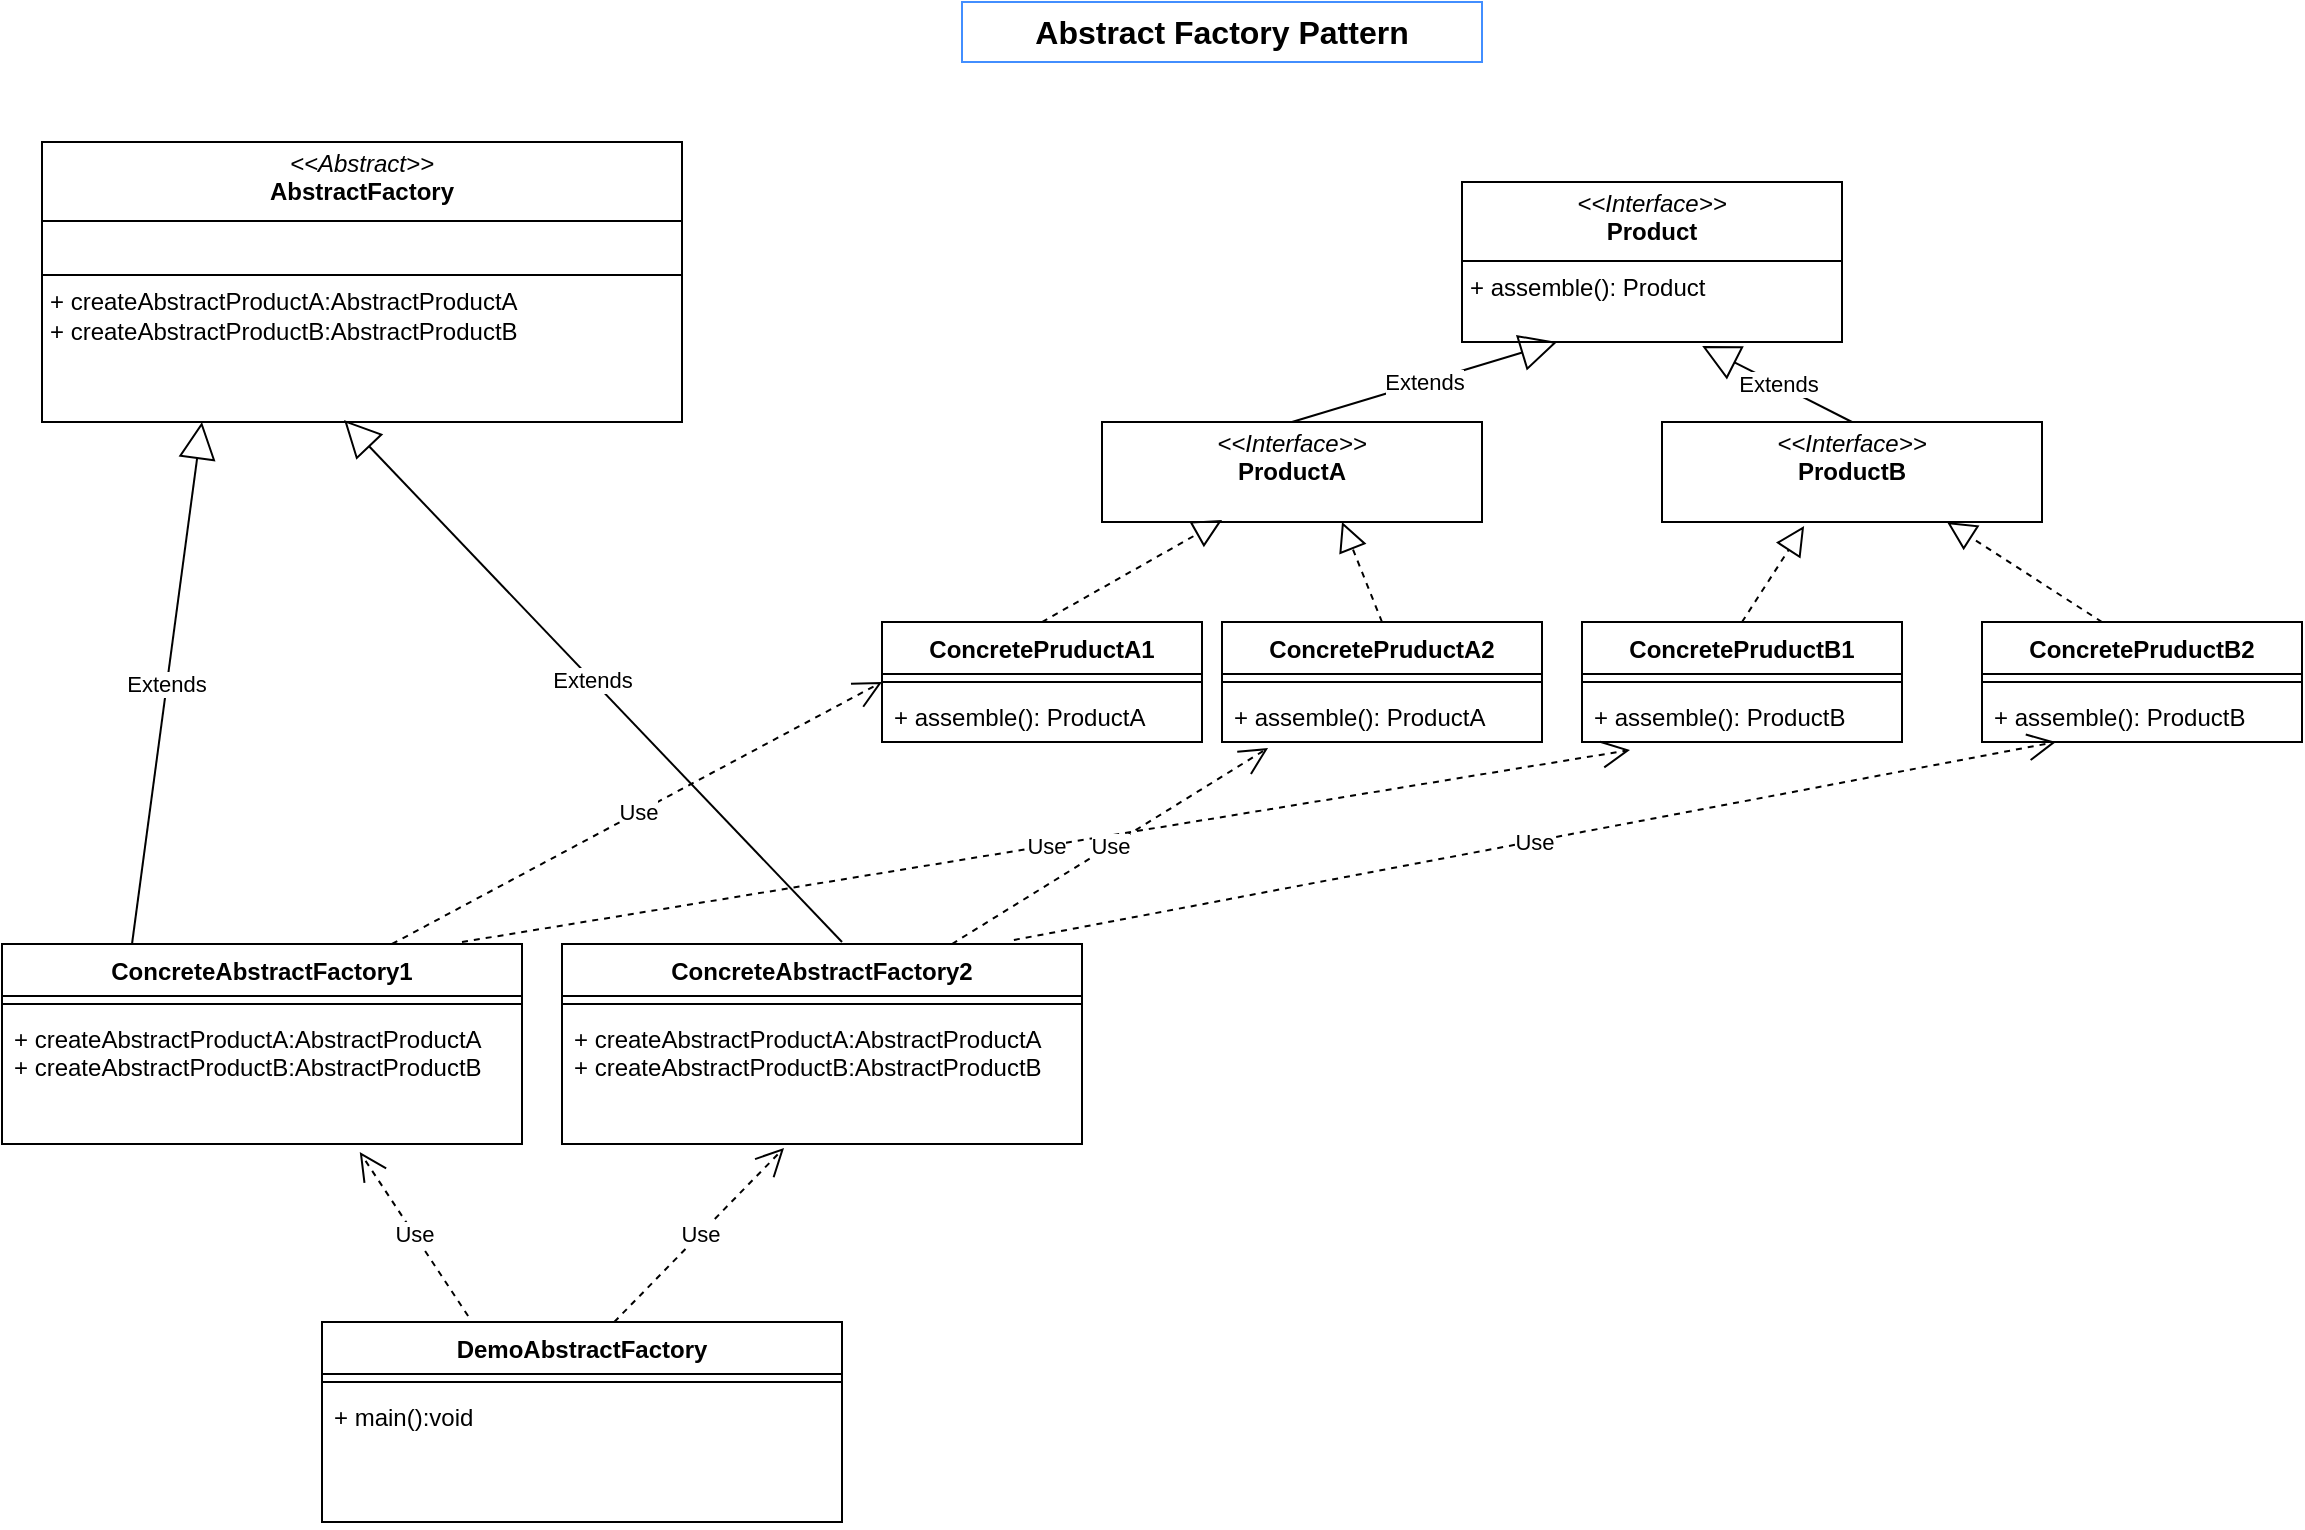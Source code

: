 <mxfile version="24.7.6">
  <diagram name="Page-1" id="1SxRlH_iEc9-w9CNTP08">
    <mxGraphModel dx="1434" dy="738" grid="1" gridSize="10" guides="1" tooltips="1" connect="1" arrows="1" fold="1" page="1" pageScale="1" pageWidth="1169" pageHeight="827" math="0" shadow="0">
      <root>
        <mxCell id="0" />
        <mxCell id="1" parent="0" />
        <mxCell id="ZPUrjxDYV-NaB7OGTdrR-1" value="Abstract Factory Pattern" style="text;html=1;align=center;verticalAlign=middle;whiteSpace=wrap;rounded=0;fontStyle=1;fontSize=16;fillColor=none;strokeColor=#428EFF;" vertex="1" parent="1">
          <mxGeometry x="490" y="10" width="260" height="30" as="geometry" />
        </mxCell>
        <mxCell id="ZPUrjxDYV-NaB7OGTdrR-3" value="&lt;p style=&quot;margin:0px;margin-top:4px;text-align:center;&quot;&gt;&lt;i&gt;&amp;lt;&amp;lt;Abstract&amp;gt;&amp;gt;&lt;/i&gt;&lt;br&gt;&lt;b&gt;AbstractFactory&lt;/b&gt;&lt;/p&gt;&lt;hr size=&quot;1&quot; style=&quot;border-style:solid;&quot;&gt;&lt;p style=&quot;margin:0px;margin-left:4px;&quot;&gt;&lt;br&gt;&lt;/p&gt;&lt;hr size=&quot;1&quot; style=&quot;border-style:solid;&quot;&gt;&lt;p style=&quot;margin:0px;margin-left:4px;&quot;&gt;+ createAbstractProductA:AbstractProductA&lt;br&gt;+ createAbstractProductB:AbstractProductB&lt;br&gt;&lt;/p&gt;" style="verticalAlign=top;align=left;overflow=fill;html=1;whiteSpace=wrap;" vertex="1" parent="1">
          <mxGeometry x="30" y="80" width="320" height="140" as="geometry" />
        </mxCell>
        <mxCell id="ZPUrjxDYV-NaB7OGTdrR-4" value="&lt;p style=&quot;margin:0px;margin-top:4px;text-align:center;&quot;&gt;&lt;i&gt;&amp;lt;&amp;lt;Interface&amp;gt;&amp;gt;&lt;/i&gt;&lt;br&gt;&lt;b&gt;Product&lt;/b&gt;&lt;/p&gt;&lt;hr size=&quot;1&quot; style=&quot;border-style:solid;&quot;&gt;&lt;p style=&quot;margin:0px;margin-left:4px;&quot;&gt;&lt;/p&gt;&lt;p style=&quot;margin:0px;margin-left:4px;&quot;&gt;+ assemble(): Product&lt;br&gt;&lt;br&gt;&lt;/p&gt;" style="verticalAlign=top;align=left;overflow=fill;html=1;whiteSpace=wrap;" vertex="1" parent="1">
          <mxGeometry x="740" y="100" width="190" height="80" as="geometry" />
        </mxCell>
        <mxCell id="ZPUrjxDYV-NaB7OGTdrR-5" value="&lt;p style=&quot;margin:0px;margin-top:4px;text-align:center;&quot;&gt;&lt;i&gt;&amp;lt;&amp;lt;Interface&amp;gt;&amp;gt;&lt;/i&gt;&lt;br&gt;&lt;b&gt;ProductA&lt;/b&gt;&lt;/p&gt;" style="verticalAlign=top;align=left;overflow=fill;html=1;whiteSpace=wrap;" vertex="1" parent="1">
          <mxGeometry x="560" y="220" width="190" height="50" as="geometry" />
        </mxCell>
        <mxCell id="ZPUrjxDYV-NaB7OGTdrR-6" value="&lt;p style=&quot;margin:0px;margin-top:4px;text-align:center;&quot;&gt;&lt;i&gt;&amp;lt;&amp;lt;Interface&amp;gt;&amp;gt;&lt;/i&gt;&lt;br&gt;&lt;b&gt;ProductB&lt;/b&gt;&lt;/p&gt;" style="verticalAlign=top;align=left;overflow=fill;html=1;whiteSpace=wrap;" vertex="1" parent="1">
          <mxGeometry x="840" y="220" width="190" height="50" as="geometry" />
        </mxCell>
        <mxCell id="ZPUrjxDYV-NaB7OGTdrR-7" value="Extends" style="endArrow=block;endSize=16;endFill=0;html=1;rounded=0;exitX=0.5;exitY=0;exitDx=0;exitDy=0;entryX=0.25;entryY=1;entryDx=0;entryDy=0;" edge="1" parent="1" source="ZPUrjxDYV-NaB7OGTdrR-5" target="ZPUrjxDYV-NaB7OGTdrR-4">
          <mxGeometry width="160" relative="1" as="geometry">
            <mxPoint x="460" y="290" as="sourcePoint" />
            <mxPoint x="620" y="290" as="targetPoint" />
          </mxGeometry>
        </mxCell>
        <mxCell id="ZPUrjxDYV-NaB7OGTdrR-8" value="Extends" style="endArrow=block;endSize=16;endFill=0;html=1;rounded=0;exitX=0.5;exitY=0;exitDx=0;exitDy=0;entryX=0.632;entryY=1.025;entryDx=0;entryDy=0;entryPerimeter=0;" edge="1" parent="1" source="ZPUrjxDYV-NaB7OGTdrR-6" target="ZPUrjxDYV-NaB7OGTdrR-4">
          <mxGeometry width="160" relative="1" as="geometry">
            <mxPoint x="685" y="230" as="sourcePoint" />
            <mxPoint x="798" y="190" as="targetPoint" />
          </mxGeometry>
        </mxCell>
        <mxCell id="ZPUrjxDYV-NaB7OGTdrR-9" value="ConcretePruductA1" style="swimlane;fontStyle=1;align=center;verticalAlign=top;childLayout=stackLayout;horizontal=1;startSize=26;horizontalStack=0;resizeParent=1;resizeParentMax=0;resizeLast=0;collapsible=1;marginBottom=0;whiteSpace=wrap;html=1;" vertex="1" parent="1">
          <mxGeometry x="450" y="320" width="160" height="60" as="geometry" />
        </mxCell>
        <mxCell id="ZPUrjxDYV-NaB7OGTdrR-11" value="" style="line;strokeWidth=1;fillColor=none;align=left;verticalAlign=middle;spacingTop=-1;spacingLeft=3;spacingRight=3;rotatable=0;labelPosition=right;points=[];portConstraint=eastwest;strokeColor=inherit;" vertex="1" parent="ZPUrjxDYV-NaB7OGTdrR-9">
          <mxGeometry y="26" width="160" height="8" as="geometry" />
        </mxCell>
        <mxCell id="ZPUrjxDYV-NaB7OGTdrR-12" value="+ assemble(): ProductA" style="text;strokeColor=none;fillColor=none;align=left;verticalAlign=top;spacingLeft=4;spacingRight=4;overflow=hidden;rotatable=0;points=[[0,0.5],[1,0.5]];portConstraint=eastwest;whiteSpace=wrap;html=1;" vertex="1" parent="ZPUrjxDYV-NaB7OGTdrR-9">
          <mxGeometry y="34" width="160" height="26" as="geometry" />
        </mxCell>
        <mxCell id="ZPUrjxDYV-NaB7OGTdrR-13" value="ConcretePruductA2" style="swimlane;fontStyle=1;align=center;verticalAlign=top;childLayout=stackLayout;horizontal=1;startSize=26;horizontalStack=0;resizeParent=1;resizeParentMax=0;resizeLast=0;collapsible=1;marginBottom=0;whiteSpace=wrap;html=1;" vertex="1" parent="1">
          <mxGeometry x="620" y="320" width="160" height="60" as="geometry" />
        </mxCell>
        <mxCell id="ZPUrjxDYV-NaB7OGTdrR-14" value="" style="line;strokeWidth=1;fillColor=none;align=left;verticalAlign=middle;spacingTop=-1;spacingLeft=3;spacingRight=3;rotatable=0;labelPosition=right;points=[];portConstraint=eastwest;strokeColor=inherit;" vertex="1" parent="ZPUrjxDYV-NaB7OGTdrR-13">
          <mxGeometry y="26" width="160" height="8" as="geometry" />
        </mxCell>
        <mxCell id="ZPUrjxDYV-NaB7OGTdrR-15" value="+ assemble(): ProductA" style="text;strokeColor=none;fillColor=none;align=left;verticalAlign=top;spacingLeft=4;spacingRight=4;overflow=hidden;rotatable=0;points=[[0,0.5],[1,0.5]];portConstraint=eastwest;whiteSpace=wrap;html=1;" vertex="1" parent="ZPUrjxDYV-NaB7OGTdrR-13">
          <mxGeometry y="34" width="160" height="26" as="geometry" />
        </mxCell>
        <mxCell id="ZPUrjxDYV-NaB7OGTdrR-16" value="" style="endArrow=block;dashed=1;endFill=0;endSize=12;html=1;rounded=0;exitX=0.5;exitY=0;exitDx=0;exitDy=0;entryX=0.316;entryY=0.98;entryDx=0;entryDy=0;entryPerimeter=0;" edge="1" parent="1" source="ZPUrjxDYV-NaB7OGTdrR-9" target="ZPUrjxDYV-NaB7OGTdrR-5">
          <mxGeometry width="160" relative="1" as="geometry">
            <mxPoint x="460" y="280" as="sourcePoint" />
            <mxPoint x="620" y="280" as="targetPoint" />
          </mxGeometry>
        </mxCell>
        <mxCell id="ZPUrjxDYV-NaB7OGTdrR-17" value="" style="endArrow=block;dashed=1;endFill=0;endSize=12;html=1;rounded=0;exitX=0.5;exitY=0;exitDx=0;exitDy=0;entryX=0.316;entryY=0.98;entryDx=0;entryDy=0;entryPerimeter=0;" edge="1" parent="1" source="ZPUrjxDYV-NaB7OGTdrR-13">
          <mxGeometry width="160" relative="1" as="geometry">
            <mxPoint x="780" y="311" as="sourcePoint" />
            <mxPoint x="680" y="270" as="targetPoint" />
          </mxGeometry>
        </mxCell>
        <mxCell id="ZPUrjxDYV-NaB7OGTdrR-18" value="ConcretePruductB1" style="swimlane;fontStyle=1;align=center;verticalAlign=top;childLayout=stackLayout;horizontal=1;startSize=26;horizontalStack=0;resizeParent=1;resizeParentMax=0;resizeLast=0;collapsible=1;marginBottom=0;whiteSpace=wrap;html=1;" vertex="1" parent="1">
          <mxGeometry x="800" y="320" width="160" height="60" as="geometry" />
        </mxCell>
        <mxCell id="ZPUrjxDYV-NaB7OGTdrR-19" value="" style="line;strokeWidth=1;fillColor=none;align=left;verticalAlign=middle;spacingTop=-1;spacingLeft=3;spacingRight=3;rotatable=0;labelPosition=right;points=[];portConstraint=eastwest;strokeColor=inherit;" vertex="1" parent="ZPUrjxDYV-NaB7OGTdrR-18">
          <mxGeometry y="26" width="160" height="8" as="geometry" />
        </mxCell>
        <mxCell id="ZPUrjxDYV-NaB7OGTdrR-20" value="+ assemble(): ProductB" style="text;strokeColor=none;fillColor=none;align=left;verticalAlign=top;spacingLeft=4;spacingRight=4;overflow=hidden;rotatable=0;points=[[0,0.5],[1,0.5]];portConstraint=eastwest;whiteSpace=wrap;html=1;" vertex="1" parent="ZPUrjxDYV-NaB7OGTdrR-18">
          <mxGeometry y="34" width="160" height="26" as="geometry" />
        </mxCell>
        <mxCell id="ZPUrjxDYV-NaB7OGTdrR-21" value="ConcretePruductB2" style="swimlane;fontStyle=1;align=center;verticalAlign=top;childLayout=stackLayout;horizontal=1;startSize=26;horizontalStack=0;resizeParent=1;resizeParentMax=0;resizeLast=0;collapsible=1;marginBottom=0;whiteSpace=wrap;html=1;" vertex="1" parent="1">
          <mxGeometry x="1000" y="320" width="160" height="60" as="geometry" />
        </mxCell>
        <mxCell id="ZPUrjxDYV-NaB7OGTdrR-22" value="" style="line;strokeWidth=1;fillColor=none;align=left;verticalAlign=middle;spacingTop=-1;spacingLeft=3;spacingRight=3;rotatable=0;labelPosition=right;points=[];portConstraint=eastwest;strokeColor=inherit;" vertex="1" parent="ZPUrjxDYV-NaB7OGTdrR-21">
          <mxGeometry y="26" width="160" height="8" as="geometry" />
        </mxCell>
        <mxCell id="ZPUrjxDYV-NaB7OGTdrR-23" value="+ assemble(): ProductB" style="text;strokeColor=none;fillColor=none;align=left;verticalAlign=top;spacingLeft=4;spacingRight=4;overflow=hidden;rotatable=0;points=[[0,0.5],[1,0.5]];portConstraint=eastwest;whiteSpace=wrap;html=1;" vertex="1" parent="ZPUrjxDYV-NaB7OGTdrR-21">
          <mxGeometry y="34" width="160" height="26" as="geometry" />
        </mxCell>
        <mxCell id="ZPUrjxDYV-NaB7OGTdrR-24" value="" style="endArrow=block;dashed=1;endFill=0;endSize=12;html=1;rounded=0;exitX=0.5;exitY=0;exitDx=0;exitDy=0;entryX=0.374;entryY=1.04;entryDx=0;entryDy=0;entryPerimeter=0;" edge="1" parent="1" source="ZPUrjxDYV-NaB7OGTdrR-18" target="ZPUrjxDYV-NaB7OGTdrR-6">
          <mxGeometry width="160" relative="1" as="geometry">
            <mxPoint x="800" y="280" as="sourcePoint" />
            <mxPoint x="980" y="269" as="targetPoint" />
          </mxGeometry>
        </mxCell>
        <mxCell id="ZPUrjxDYV-NaB7OGTdrR-25" value="" style="endArrow=block;dashed=1;endFill=0;endSize=12;html=1;rounded=0;exitX=0.5;exitY=0;exitDx=0;exitDy=0;entryX=0.75;entryY=1;entryDx=0;entryDy=0;" edge="1" parent="1" target="ZPUrjxDYV-NaB7OGTdrR-6">
          <mxGeometry width="160" relative="1" as="geometry">
            <mxPoint x="1060" y="320" as="sourcePoint" />
            <mxPoint x="1020" y="270" as="targetPoint" />
          </mxGeometry>
        </mxCell>
        <mxCell id="ZPUrjxDYV-NaB7OGTdrR-26" value="ConcreteAbstractFactory1" style="swimlane;fontStyle=1;align=center;verticalAlign=top;childLayout=stackLayout;horizontal=1;startSize=26;horizontalStack=0;resizeParent=1;resizeParentMax=0;resizeLast=0;collapsible=1;marginBottom=0;whiteSpace=wrap;html=1;" vertex="1" parent="1">
          <mxGeometry x="10" y="481" width="260" height="100" as="geometry" />
        </mxCell>
        <mxCell id="ZPUrjxDYV-NaB7OGTdrR-27" value="" style="line;strokeWidth=1;fillColor=none;align=left;verticalAlign=middle;spacingTop=-1;spacingLeft=3;spacingRight=3;rotatable=0;labelPosition=right;points=[];portConstraint=eastwest;strokeColor=inherit;" vertex="1" parent="ZPUrjxDYV-NaB7OGTdrR-26">
          <mxGeometry y="26" width="260" height="8" as="geometry" />
        </mxCell>
        <mxCell id="ZPUrjxDYV-NaB7OGTdrR-28" value="+ createAbstractProductA:AbstractProductA&lt;br&gt;+ createAbstractProductB:AbstractProductB" style="text;strokeColor=none;fillColor=none;align=left;verticalAlign=top;spacingLeft=4;spacingRight=4;overflow=hidden;rotatable=0;points=[[0,0.5],[1,0.5]];portConstraint=eastwest;whiteSpace=wrap;html=1;" vertex="1" parent="ZPUrjxDYV-NaB7OGTdrR-26">
          <mxGeometry y="34" width="260" height="66" as="geometry" />
        </mxCell>
        <mxCell id="ZPUrjxDYV-NaB7OGTdrR-34" value="Extends" style="endArrow=block;endSize=16;endFill=0;html=1;rounded=0;exitX=0.25;exitY=0;exitDx=0;exitDy=0;entryX=0.25;entryY=1;entryDx=0;entryDy=0;" edge="1" parent="1" source="ZPUrjxDYV-NaB7OGTdrR-26" target="ZPUrjxDYV-NaB7OGTdrR-3">
          <mxGeometry width="160" relative="1" as="geometry">
            <mxPoint x="80" y="476" as="sourcePoint" />
            <mxPoint x="118" y="240" as="targetPoint" />
          </mxGeometry>
        </mxCell>
        <mxCell id="ZPUrjxDYV-NaB7OGTdrR-35" value="ConcreteAbstractFactory2" style="swimlane;fontStyle=1;align=center;verticalAlign=top;childLayout=stackLayout;horizontal=1;startSize=26;horizontalStack=0;resizeParent=1;resizeParentMax=0;resizeLast=0;collapsible=1;marginBottom=0;whiteSpace=wrap;html=1;" vertex="1" parent="1">
          <mxGeometry x="290" y="481" width="260" height="100" as="geometry" />
        </mxCell>
        <mxCell id="ZPUrjxDYV-NaB7OGTdrR-36" value="" style="line;strokeWidth=1;fillColor=none;align=left;verticalAlign=middle;spacingTop=-1;spacingLeft=3;spacingRight=3;rotatable=0;labelPosition=right;points=[];portConstraint=eastwest;strokeColor=inherit;" vertex="1" parent="ZPUrjxDYV-NaB7OGTdrR-35">
          <mxGeometry y="26" width="260" height="8" as="geometry" />
        </mxCell>
        <mxCell id="ZPUrjxDYV-NaB7OGTdrR-37" value="+ createAbstractProductA:AbstractProductA&lt;br&gt;+ createAbstractProductB:AbstractProductB" style="text;strokeColor=none;fillColor=none;align=left;verticalAlign=top;spacingLeft=4;spacingRight=4;overflow=hidden;rotatable=0;points=[[0,0.5],[1,0.5]];portConstraint=eastwest;whiteSpace=wrap;html=1;" vertex="1" parent="ZPUrjxDYV-NaB7OGTdrR-35">
          <mxGeometry y="34" width="260" height="66" as="geometry" />
        </mxCell>
        <mxCell id="ZPUrjxDYV-NaB7OGTdrR-38" value="Extends" style="endArrow=block;endSize=16;endFill=0;html=1;rounded=0;entryX=0.472;entryY=0.993;entryDx=0;entryDy=0;entryPerimeter=0;" edge="1" parent="1" target="ZPUrjxDYV-NaB7OGTdrR-3">
          <mxGeometry width="160" relative="1" as="geometry">
            <mxPoint x="430" y="480" as="sourcePoint" />
            <mxPoint x="128" y="254" as="targetPoint" />
          </mxGeometry>
        </mxCell>
        <mxCell id="ZPUrjxDYV-NaB7OGTdrR-39" value="DemoAbstractFactory" style="swimlane;fontStyle=1;align=center;verticalAlign=top;childLayout=stackLayout;horizontal=1;startSize=26;horizontalStack=0;resizeParent=1;resizeParentMax=0;resizeLast=0;collapsible=1;marginBottom=0;whiteSpace=wrap;html=1;" vertex="1" parent="1">
          <mxGeometry x="170" y="670" width="260" height="100" as="geometry" />
        </mxCell>
        <mxCell id="ZPUrjxDYV-NaB7OGTdrR-40" value="" style="line;strokeWidth=1;fillColor=none;align=left;verticalAlign=middle;spacingTop=-1;spacingLeft=3;spacingRight=3;rotatable=0;labelPosition=right;points=[];portConstraint=eastwest;strokeColor=inherit;" vertex="1" parent="ZPUrjxDYV-NaB7OGTdrR-39">
          <mxGeometry y="26" width="260" height="8" as="geometry" />
        </mxCell>
        <mxCell id="ZPUrjxDYV-NaB7OGTdrR-41" value="+ main():void&lt;div&gt;&lt;br/&gt;&lt;/div&gt;" style="text;strokeColor=none;fillColor=none;align=left;verticalAlign=top;spacingLeft=4;spacingRight=4;overflow=hidden;rotatable=0;points=[[0,0.5],[1,0.5]];portConstraint=eastwest;whiteSpace=wrap;html=1;" vertex="1" parent="ZPUrjxDYV-NaB7OGTdrR-39">
          <mxGeometry y="34" width="260" height="66" as="geometry" />
        </mxCell>
        <mxCell id="ZPUrjxDYV-NaB7OGTdrR-42" value="Use" style="endArrow=open;endSize=12;dashed=1;html=1;rounded=0;exitX=0.281;exitY=-0.03;exitDx=0;exitDy=0;exitPerimeter=0;entryX=0.688;entryY=1.061;entryDx=0;entryDy=0;entryPerimeter=0;" edge="1" parent="1" source="ZPUrjxDYV-NaB7OGTdrR-39" target="ZPUrjxDYV-NaB7OGTdrR-28">
          <mxGeometry width="160" relative="1" as="geometry">
            <mxPoint x="240" y="640" as="sourcePoint" />
            <mxPoint x="400" y="640" as="targetPoint" />
          </mxGeometry>
        </mxCell>
        <mxCell id="ZPUrjxDYV-NaB7OGTdrR-43" value="Use" style="endArrow=open;endSize=12;dashed=1;html=1;rounded=0;entryX=0.427;entryY=1.03;entryDx=0;entryDy=0;entryPerimeter=0;exitX=0.562;exitY=0;exitDx=0;exitDy=0;exitPerimeter=0;" edge="1" parent="1" source="ZPUrjxDYV-NaB7OGTdrR-39" target="ZPUrjxDYV-NaB7OGTdrR-37">
          <mxGeometry width="160" relative="1" as="geometry">
            <mxPoint x="320" y="670" as="sourcePoint" />
            <mxPoint x="273" y="588" as="targetPoint" />
          </mxGeometry>
        </mxCell>
        <mxCell id="ZPUrjxDYV-NaB7OGTdrR-44" value="Use" style="endArrow=open;endSize=12;dashed=1;html=1;rounded=0;entryX=0.15;entryY=1.154;entryDx=0;entryDy=0;entryPerimeter=0;" edge="1" parent="1" target="ZPUrjxDYV-NaB7OGTdrR-20">
          <mxGeometry width="160" relative="1" as="geometry">
            <mxPoint x="240" y="480" as="sourcePoint" />
            <mxPoint x="800" y="510" as="targetPoint" />
          </mxGeometry>
        </mxCell>
        <mxCell id="ZPUrjxDYV-NaB7OGTdrR-45" value="Use" style="endArrow=open;endSize=12;dashed=1;html=1;rounded=0;exitX=0.75;exitY=0;exitDx=0;exitDy=0;entryX=0;entryY=0.5;entryDx=0;entryDy=0;" edge="1" parent="1" source="ZPUrjxDYV-NaB7OGTdrR-26" target="ZPUrjxDYV-NaB7OGTdrR-9">
          <mxGeometry width="160" relative="1" as="geometry">
            <mxPoint x="814" y="612" as="sourcePoint" />
            <mxPoint x="760" y="530" as="targetPoint" />
          </mxGeometry>
        </mxCell>
        <mxCell id="ZPUrjxDYV-NaB7OGTdrR-48" value="Use" style="endArrow=open;endSize=12;dashed=1;html=1;rounded=0;exitX=0.75;exitY=0;exitDx=0;exitDy=0;entryX=0.144;entryY=1.115;entryDx=0;entryDy=0;entryPerimeter=0;" edge="1" parent="1" source="ZPUrjxDYV-NaB7OGTdrR-35" target="ZPUrjxDYV-NaB7OGTdrR-15">
          <mxGeometry width="160" relative="1" as="geometry">
            <mxPoint x="215" y="491" as="sourcePoint" />
            <mxPoint x="460" y="360" as="targetPoint" />
          </mxGeometry>
        </mxCell>
        <mxCell id="ZPUrjxDYV-NaB7OGTdrR-49" value="Use" style="endArrow=open;endSize=12;dashed=1;html=1;rounded=0;entryX=0.231;entryY=1;entryDx=0;entryDy=0;entryPerimeter=0;exitX=0.869;exitY=-0.02;exitDx=0;exitDy=0;exitPerimeter=0;" edge="1" parent="1" source="ZPUrjxDYV-NaB7OGTdrR-35" target="ZPUrjxDYV-NaB7OGTdrR-23">
          <mxGeometry width="160" relative="1" as="geometry">
            <mxPoint x="250" y="490" as="sourcePoint" />
            <mxPoint x="834" y="394" as="targetPoint" />
          </mxGeometry>
        </mxCell>
      </root>
    </mxGraphModel>
  </diagram>
</mxfile>
